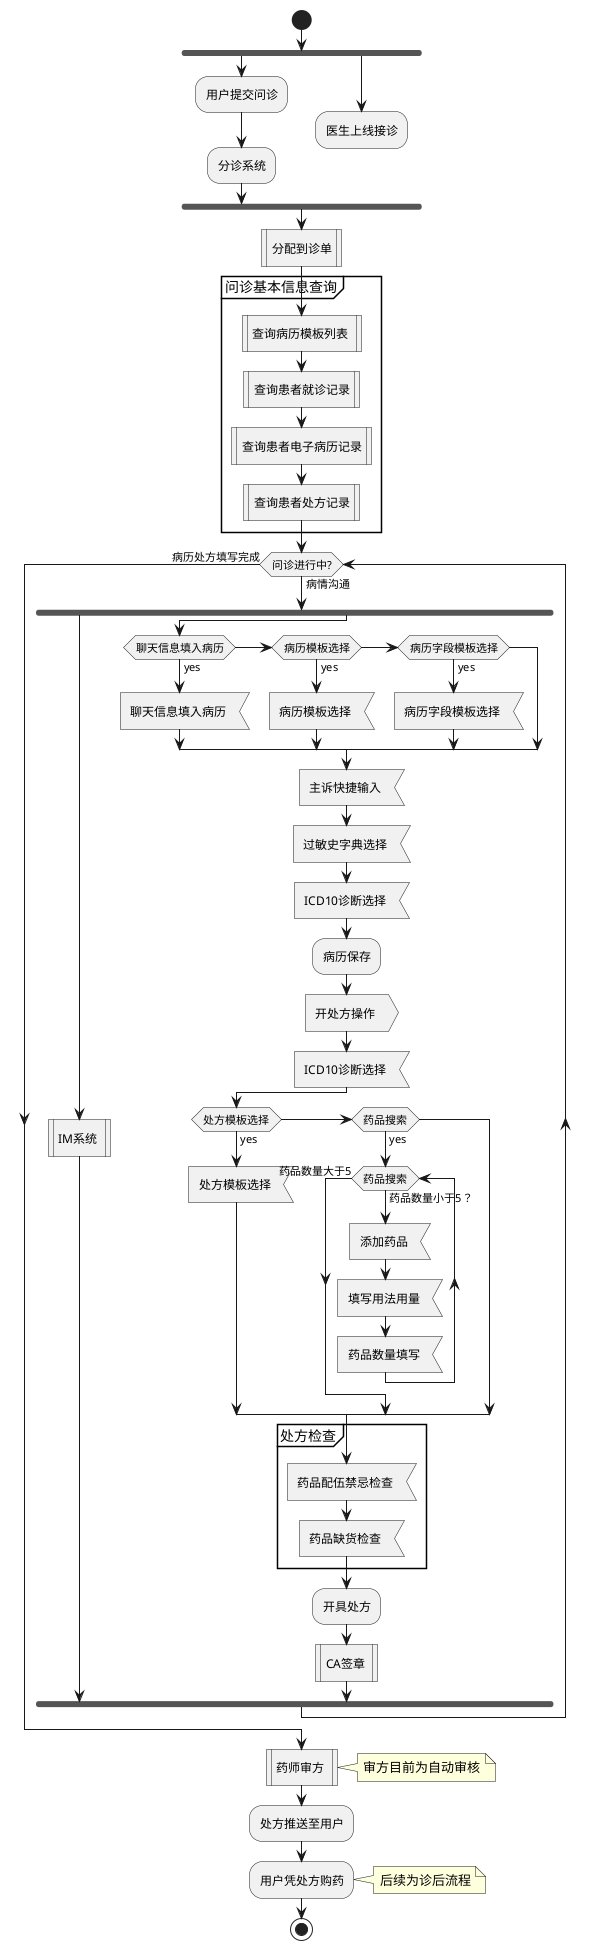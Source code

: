 @startuml
start

fork
:用户提交问诊;
:分诊系统;
fork again
:医生上线接诊;
detach
end fork
:分配到诊单|
partition 问诊基本信息查询 {
    :查询病历模板列表 |
    :查询患者就诊记录|
    :查询患者电子病历记录|
    :查询患者处方记录|
}
while (问诊进行中?) is (病情沟通)
fork
:IM系统 |
fork again
if (聊天信息填入病历) then (yes)
:聊天信息填入病历 <
elseif (病历模板选择) then (yes)
:病历模板选择 <
elseif (病历字段模板选择) then (yes)
:病历字段模板选择 <
endif
:主诉快捷输入 <
:过敏史字典选择 <
:ICD10诊断选择 <

:病历保存;

:开处方操作 >
:ICD10诊断选择 <
if (处方模板选择) then (yes)
:处方模板选择 <
elseif (药品搜索) then (yes)
while (药品搜索) is (药品数量小于5？)
:添加药品 <
:填写用法用量 <
:药品数量填写 <
endwhile (药品数量大于5)
endif
partition 处方检查 {
:药品配伍禁忌检查 <
:药品缺货检查 <
}
:开具处方;
:CA签章 |

end fork
endwhile (病历处方填写完成)

:药师审方 |
note right
审方目前为自动审核
end note

:处方推送至用户;
:用户凭处方购药;
note right
后续为诊后流程
end note
stop
@enduml